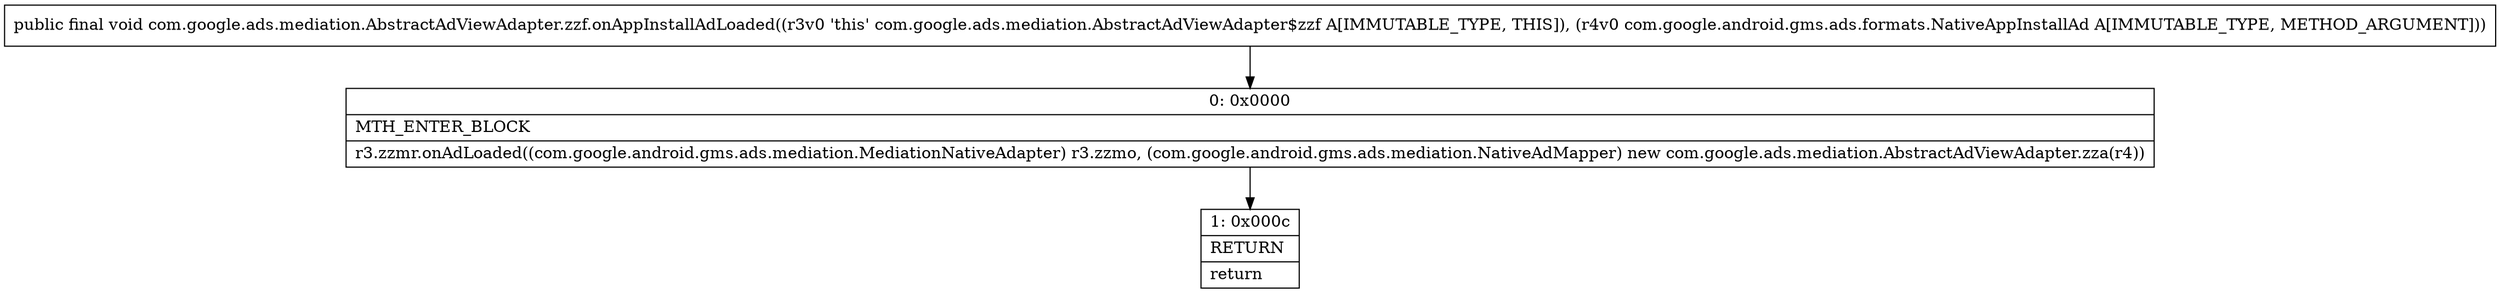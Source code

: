 digraph "CFG forcom.google.ads.mediation.AbstractAdViewAdapter.zzf.onAppInstallAdLoaded(Lcom\/google\/android\/gms\/ads\/formats\/NativeAppInstallAd;)V" {
Node_0 [shape=record,label="{0\:\ 0x0000|MTH_ENTER_BLOCK\l|r3.zzmr.onAdLoaded((com.google.android.gms.ads.mediation.MediationNativeAdapter) r3.zzmo, (com.google.android.gms.ads.mediation.NativeAdMapper) new com.google.ads.mediation.AbstractAdViewAdapter.zza(r4))\l}"];
Node_1 [shape=record,label="{1\:\ 0x000c|RETURN\l|return\l}"];
MethodNode[shape=record,label="{public final void com.google.ads.mediation.AbstractAdViewAdapter.zzf.onAppInstallAdLoaded((r3v0 'this' com.google.ads.mediation.AbstractAdViewAdapter$zzf A[IMMUTABLE_TYPE, THIS]), (r4v0 com.google.android.gms.ads.formats.NativeAppInstallAd A[IMMUTABLE_TYPE, METHOD_ARGUMENT])) }"];
MethodNode -> Node_0;
Node_0 -> Node_1;
}

